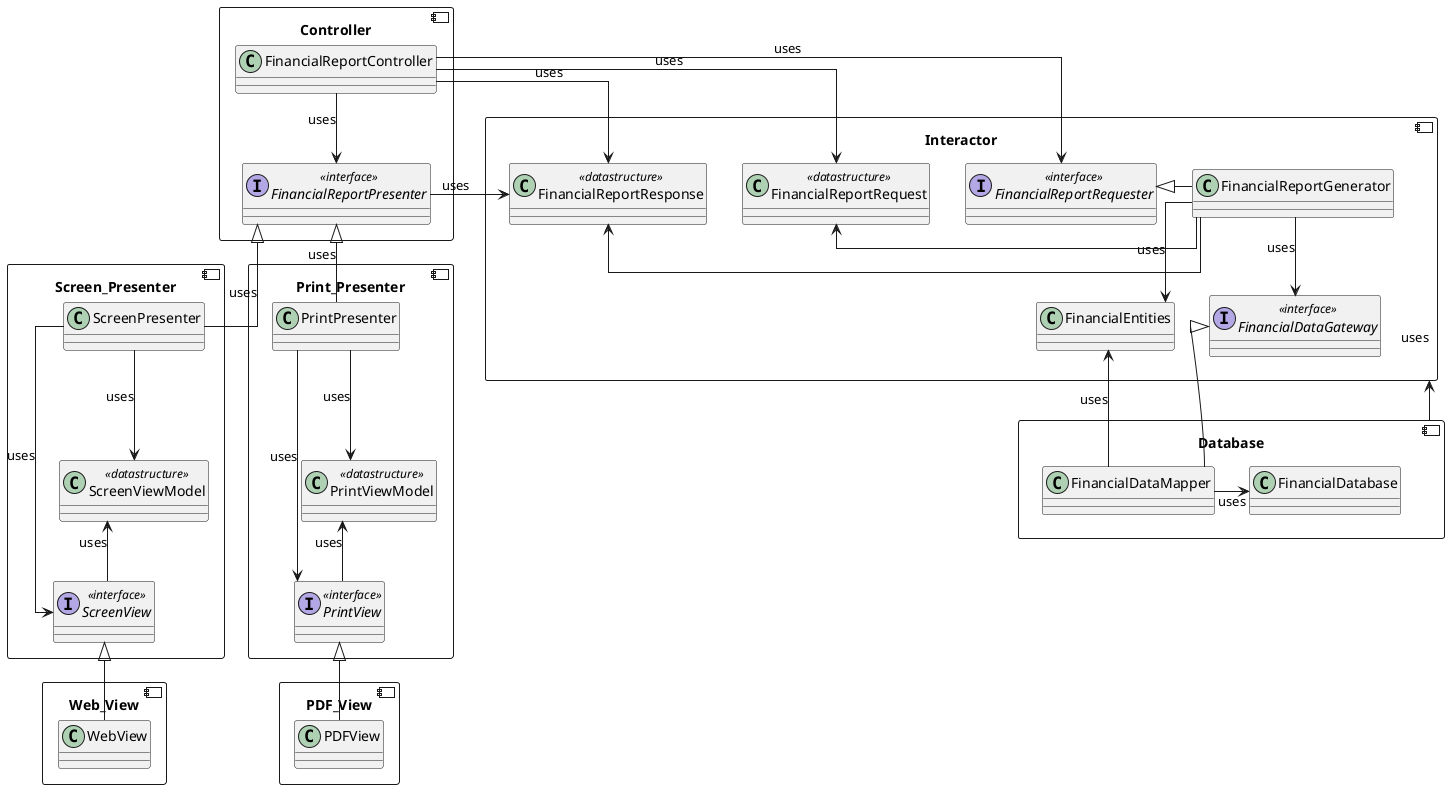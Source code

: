 @startuml diagram
skinparam linetype ortho

component Database as database {
    class FinancialDataMapper
    class FinancialDatabase

    FinancialDataMapper -right-> FinancialDatabase : uses
}

component Interactor as interactor {
    class FinancialEntities
    interface FinancialDataGateway <<interface>>
    class FinancialReportGenerator
    class FinancialReportRequest <<datastructure>>
    class FinancialReportResponse <<datastructure>>
    interface FinancialReportRequester <<interface>>

    FinancialDataMapper -up-|> FinancialDataGateway 
    FinancialDataMapper -up-> FinancialEntities : uses
    FinancialReportGenerator --> FinancialEntities : uses
    FinancialReportGenerator -down-> FinancialDataGateway : uses
    FinancialReportGenerator -left-|> FinancialReportRequester 
    FinancialReportGenerator -left-> FinancialReportRequest 
    FinancialReportGenerator -left-> FinancialReportResponse 
}

database -up->  interactor: uses

component Controller as controller {
    class FinancialReportController
    interface FinancialReportPresenter <<interface>>

    FinancialReportController -down-> FinancialReportPresenter : uses
    FinancialReportController -right-> FinancialReportRequest : uses
    FinancialReportController -right-> FinancialReportRequester : uses
    FinancialReportController -right-> FinancialReportResponse : uses

    FinancialReportPresenter -right-> FinancialReportResponse : uses
}

component Screen_Presenter as screen_presenter {
    class ScreenPresenter
    class ScreenViewModel <<datastructure>>
    interface ScreenView <<interface>>

    ScreenPresenter --> ScreenViewModel : uses
    ScreenPresenter --> ScreenView : uses
    ScreenView -up-> ScreenViewModel : uses

    ScreenPresenter -up-|> FinancialReportPresenter : uses
}

component Print_Presenter as print_presenter {
    class PrintPresenter
    class PrintViewModel <<datastructure>>
    interface PrintView <<interface>>

    PrintPresenter --> PrintViewModel : uses
    PrintPresenter --> PrintView : uses
    PrintView -up-> PrintViewModel : uses

    PrintPresenter -up-|> FinancialReportPresenter : uses

}

component Web_View as web_view {
    class WebView
}

component PDF_View as pdf_view {
    class PDFView

}

WebView -up-|> ScreenView
PDFView -up-|> PrintView

@enduml
